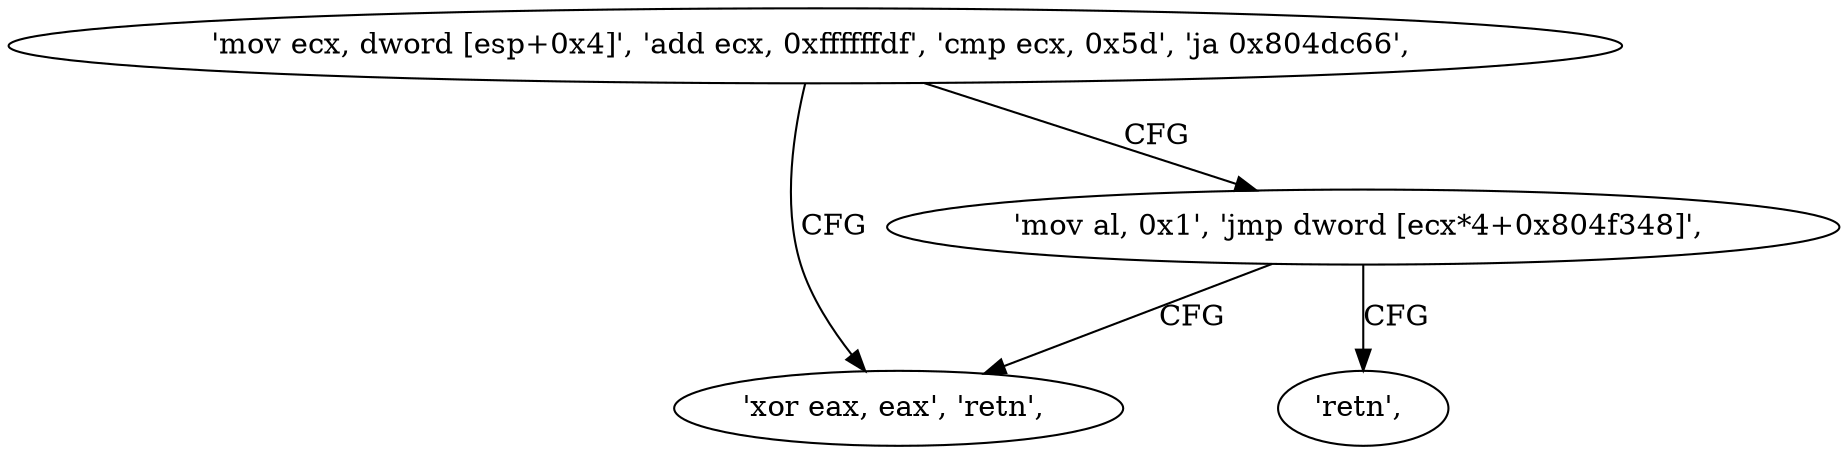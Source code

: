 digraph "func" {
"134536272" [label = "'mov ecx, dword [esp+0x4]', 'add ecx, 0xffffffdf', 'cmp ecx, 0x5d', 'ja 0x804dc66', " ]
"134536294" [label = "'xor eax, eax', 'retn', " ]
"134536284" [label = "'mov al, 0x1', 'jmp dword [ecx*4+0x804f348]', " ]
"134536293" [label = "'retn', " ]
"134536272" -> "134536294" [ label = "CFG" ]
"134536272" -> "134536284" [ label = "CFG" ]
"134536284" -> "134536293" [ label = "CFG" ]
"134536284" -> "134536294" [ label = "CFG" ]
}
